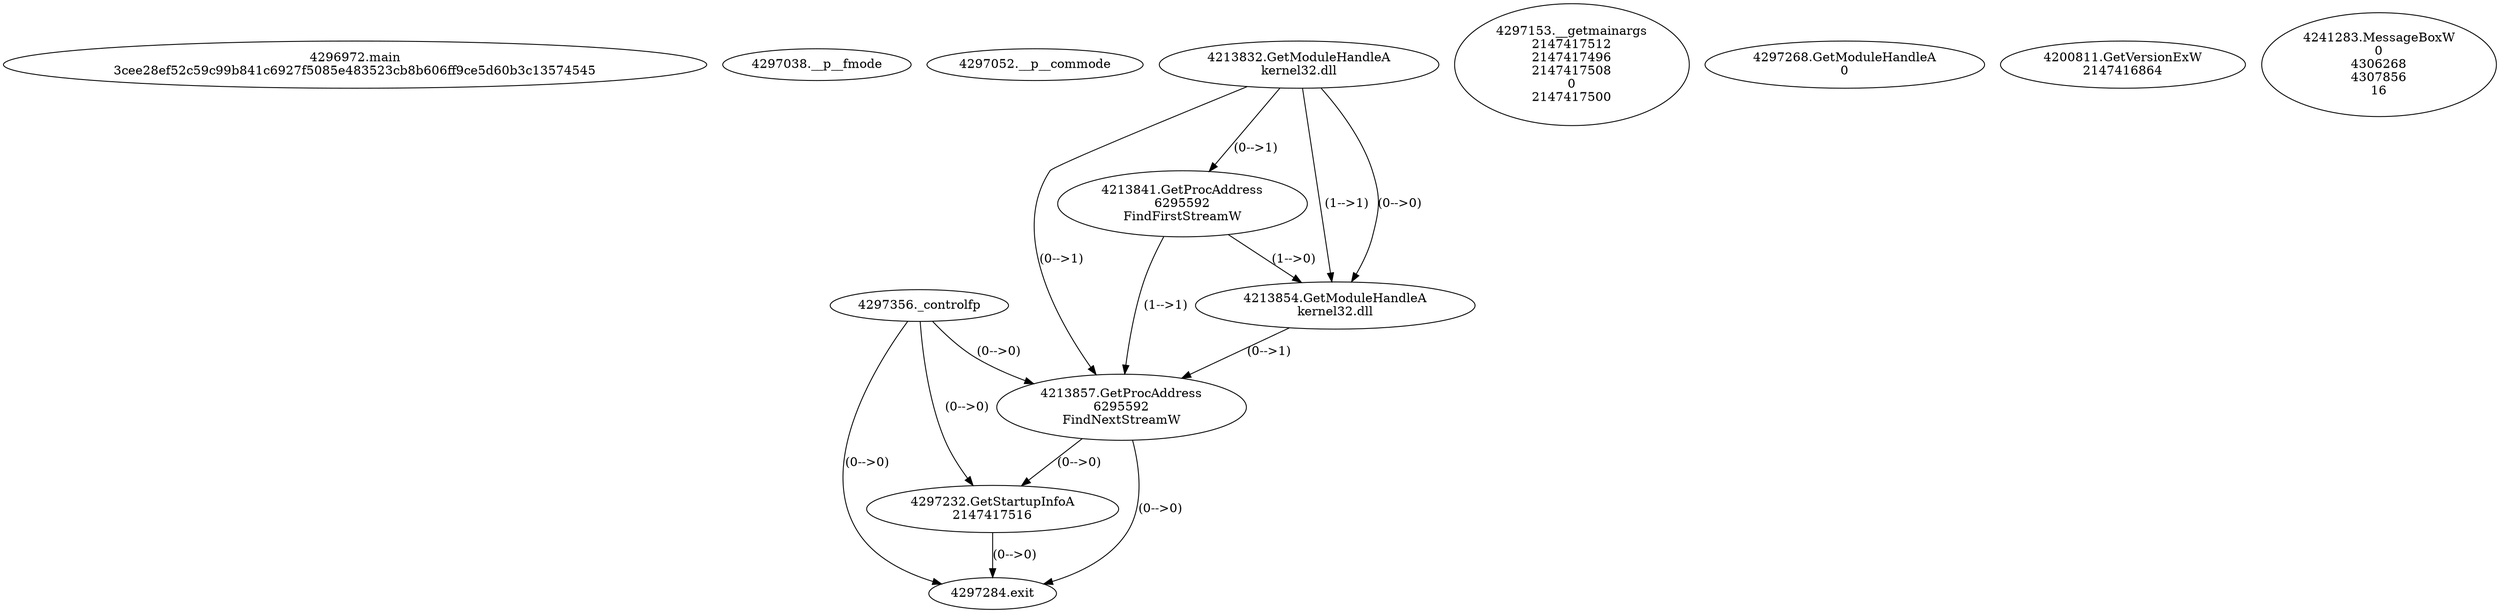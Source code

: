 // Global SCDG with merge call
digraph {
	0 [label="4296972.main
3cee28ef52c59c99b841c6927f5085e483523cb8b606ff9ce5d60b3c13574545"]
	1 [label="4297038.__p__fmode
"]
	2 [label="4297052.__p__commode
"]
	3 [label="4297356._controlfp
"]
	4 [label="4297153.__getmainargs
2147417512
2147417496
2147417508
0
2147417500"]
	5 [label="4213832.GetModuleHandleA
kernel32.dll"]
	6 [label="4213841.GetProcAddress
6295592
FindFirstStreamW"]
	5 -> 6 [label="(0-->1)"]
	7 [label="4213854.GetModuleHandleA
kernel32.dll"]
	5 -> 7 [label="(1-->1)"]
	5 -> 7 [label="(0-->0)"]
	6 -> 7 [label="(1-->0)"]
	8 [label="4213857.GetProcAddress
6295592
FindNextStreamW"]
	5 -> 8 [label="(0-->1)"]
	6 -> 8 [label="(1-->1)"]
	7 -> 8 [label="(0-->1)"]
	3 -> 8 [label="(0-->0)"]
	9 [label="4297232.GetStartupInfoA
2147417516"]
	3 -> 9 [label="(0-->0)"]
	8 -> 9 [label="(0-->0)"]
	10 [label="4297268.GetModuleHandleA
0"]
	11 [label="4200811.GetVersionExW
2147416864"]
	12 [label="4241283.MessageBoxW
0
4306268
4307856
16"]
	13 [label="4297284.exit
"]
	3 -> 13 [label="(0-->0)"]
	8 -> 13 [label="(0-->0)"]
	9 -> 13 [label="(0-->0)"]
}
